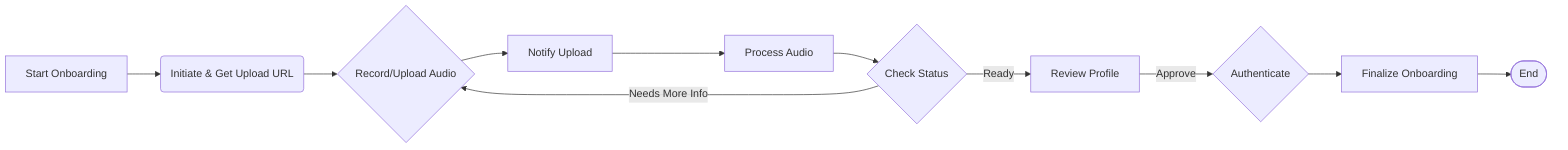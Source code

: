 graph LR
    A[Start Onboarding] --> B(Initiate & Get Upload URL);
    B --> C{Record/Upload Audio};
    C --> D[Notify Upload];
    D --> E[Process Audio];
    E --> F{Check Status};
    F -- Needs More Info --> C;
    F -- Ready --> G[Review Profile];
    G -- Approve --> H{Authenticate};
    H --> I[Finalize Onboarding];
    I --> J([End]);